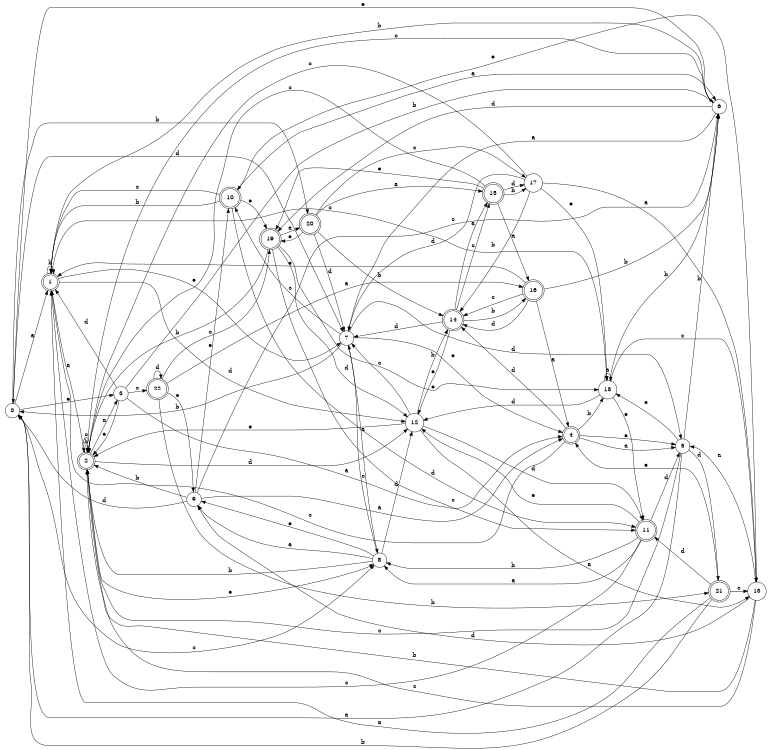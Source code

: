 digraph n19_5 {
__start0 [label="" shape="none"];

rankdir=LR;
size="8,5";

s0 [style="filled", color="black", fillcolor="white" shape="circle", label="0"];
s1 [style="rounded,filled", color="black", fillcolor="white" shape="doublecircle", label="1"];
s2 [style="rounded,filled", color="black", fillcolor="white" shape="doublecircle", label="2"];
s3 [style="filled", color="black", fillcolor="white" shape="circle", label="3"];
s4 [style="rounded,filled", color="black", fillcolor="white" shape="doublecircle", label="4"];
s5 [style="filled", color="black", fillcolor="white" shape="circle", label="5"];
s6 [style="filled", color="black", fillcolor="white" shape="circle", label="6"];
s7 [style="filled", color="black", fillcolor="white" shape="circle", label="7"];
s8 [style="filled", color="black", fillcolor="white" shape="circle", label="8"];
s9 [style="filled", color="black", fillcolor="white" shape="circle", label="9"];
s10 [style="rounded,filled", color="black", fillcolor="white" shape="doublecircle", label="10"];
s11 [style="rounded,filled", color="black", fillcolor="white" shape="doublecircle", label="11"];
s12 [style="filled", color="black", fillcolor="white" shape="circle", label="12"];
s13 [style="filled", color="black", fillcolor="white" shape="circle", label="13"];
s14 [style="rounded,filled", color="black", fillcolor="white" shape="doublecircle", label="14"];
s15 [style="rounded,filled", color="black", fillcolor="white" shape="doublecircle", label="15"];
s16 [style="rounded,filled", color="black", fillcolor="white" shape="doublecircle", label="16"];
s17 [style="filled", color="black", fillcolor="white" shape="circle", label="17"];
s18 [style="filled", color="black", fillcolor="white" shape="circle", label="18"];
s19 [style="rounded,filled", color="black", fillcolor="white" shape="doublecircle", label="19"];
s20 [style="rounded,filled", color="black", fillcolor="white" shape="doublecircle", label="20"];
s21 [style="rounded,filled", color="black", fillcolor="white" shape="doublecircle", label="21"];
s22 [style="rounded,filled", color="black", fillcolor="white" shape="doublecircle", label="22"];
s0 -> s1 [label="a"];
s0 -> s20 [label="b"];
s0 -> s8 [label="c"];
s0 -> s7 [label="d"];
s0 -> s3 [label="e"];
s1 -> s2 [label="a"];
s1 -> s1 [label="b"];
s1 -> s18 [label="c"];
s1 -> s12 [label="d"];
s1 -> s7 [label="e"];
s2 -> s3 [label="a"];
s2 -> s2 [label="b"];
s2 -> s2 [label="c"];
s2 -> s12 [label="d"];
s2 -> s8 [label="e"];
s3 -> s4 [label="a"];
s3 -> s6 [label="b"];
s3 -> s22 [label="c"];
s3 -> s1 [label="d"];
s3 -> s2 [label="e"];
s4 -> s5 [label="a"];
s4 -> s18 [label="b"];
s4 -> s1 [label="c"];
s4 -> s14 [label="d"];
s4 -> s5 [label="e"];
s5 -> s0 [label="a"];
s5 -> s6 [label="b"];
s5 -> s2 [label="c"];
s5 -> s21 [label="d"];
s5 -> s18 [label="e"];
s6 -> s7 [label="a"];
s6 -> s1 [label="b"];
s6 -> s2 [label="c"];
s6 -> s19 [label="d"];
s6 -> s0 [label="e"];
s7 -> s8 [label="a"];
s7 -> s0 [label="b"];
s7 -> s10 [label="c"];
s7 -> s5 [label="d"];
s7 -> s4 [label="e"];
s8 -> s9 [label="a"];
s8 -> s2 [label="b"];
s8 -> s7 [label="c"];
s8 -> s12 [label="d"];
s8 -> s9 [label="e"];
s9 -> s4 [label="a"];
s9 -> s2 [label="b"];
s9 -> s6 [label="c"];
s9 -> s0 [label="d"];
s9 -> s10 [label="e"];
s10 -> s6 [label="a"];
s10 -> s1 [label="b"];
s10 -> s1 [label="c"];
s10 -> s11 [label="d"];
s10 -> s19 [label="e"];
s11 -> s8 [label="a"];
s11 -> s8 [label="b"];
s11 -> s1 [label="c"];
s11 -> s5 [label="d"];
s11 -> s12 [label="e"];
s12 -> s13 [label="a"];
s12 -> s14 [label="b"];
s12 -> s7 [label="c"];
s12 -> s11 [label="d"];
s12 -> s2 [label="e"];
s13 -> s5 [label="a"];
s13 -> s2 [label="b"];
s13 -> s2 [label="c"];
s13 -> s9 [label="d"];
s13 -> s10 [label="e"];
s14 -> s15 [label="a"];
s14 -> s16 [label="b"];
s14 -> s15 [label="c"];
s14 -> s7 [label="d"];
s14 -> s12 [label="e"];
s15 -> s16 [label="a"];
s15 -> s17 [label="b"];
s15 -> s2 [label="c"];
s15 -> s17 [label="d"];
s15 -> s19 [label="e"];
s16 -> s4 [label="a"];
s16 -> s6 [label="b"];
s16 -> s14 [label="c"];
s16 -> s14 [label="d"];
s16 -> s1 [label="e"];
s17 -> s13 [label="a"];
s17 -> s14 [label="b"];
s17 -> s2 [label="c"];
s17 -> s7 [label="d"];
s17 -> s18 [label="e"];
s18 -> s18 [label="a"];
s18 -> s6 [label="b"];
s18 -> s13 [label="c"];
s18 -> s12 [label="d"];
s18 -> s11 [label="e"];
s19 -> s20 [label="a"];
s19 -> s2 [label="b"];
s19 -> s11 [label="c"];
s19 -> s12 [label="d"];
s19 -> s18 [label="e"];
s20 -> s15 [label="a"];
s20 -> s14 [label="b"];
s20 -> s17 [label="c"];
s20 -> s7 [label="d"];
s20 -> s19 [label="e"];
s21 -> s1 [label="a"];
s21 -> s0 [label="b"];
s21 -> s13 [label="c"];
s21 -> s11 [label="d"];
s21 -> s4 [label="e"];
s22 -> s16 [label="a"];
s22 -> s21 [label="b"];
s22 -> s19 [label="c"];
s22 -> s22 [label="d"];
s22 -> s9 [label="e"];

}